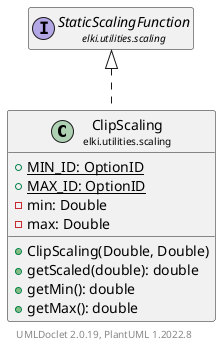 @startuml
    remove .*\.(Instance|Par|Parameterizer|Factory)$
    set namespaceSeparator none
    hide empty fields
    hide empty methods

    class "<size:14>ClipScaling\n<size:10>elki.utilities.scaling" as elki.utilities.scaling.ClipScaling [[ClipScaling.html]] {
        {static} +MIN_ID: OptionID
        {static} +MAX_ID: OptionID
        -min: Double
        -max: Double
        +ClipScaling(Double, Double)
        +getScaled(double): double
        +getMin(): double
        +getMax(): double
    }

    interface "<size:14>StaticScalingFunction\n<size:10>elki.utilities.scaling" as elki.utilities.scaling.StaticScalingFunction [[StaticScalingFunction.html]]
    class "<size:14>ClipScaling.Par\n<size:10>elki.utilities.scaling" as elki.utilities.scaling.ClipScaling.Par [[ClipScaling.Par.html]]

    elki.utilities.scaling.StaticScalingFunction <|.. elki.utilities.scaling.ClipScaling
    elki.utilities.scaling.ClipScaling +-- elki.utilities.scaling.ClipScaling.Par

    center footer UMLDoclet 2.0.19, PlantUML 1.2022.8
@enduml

